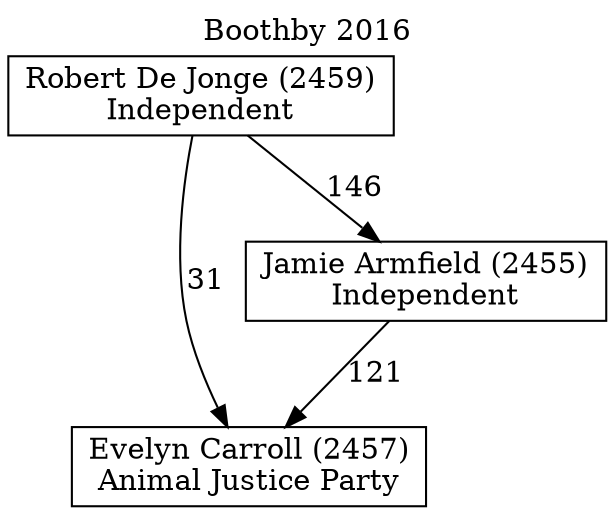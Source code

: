// House preference flow
digraph "Evelyn Carroll (2457)_Boothby_2016" {
	graph [label="Boothby 2016" labelloc=t mclimit=2]
	node [shape=box]
	"Evelyn Carroll (2457)" [label="Evelyn Carroll (2457)
Animal Justice Party"]
	"Jamie Armfield (2455)" [label="Jamie Armfield (2455)
Independent"]
	"Robert De Jonge (2459)" [label="Robert De Jonge (2459)
Independent"]
	"Jamie Armfield (2455)" -> "Evelyn Carroll (2457)" [label=121]
	"Robert De Jonge (2459)" -> "Jamie Armfield (2455)" [label=146]
	"Robert De Jonge (2459)" -> "Evelyn Carroll (2457)" [label=31]
}
